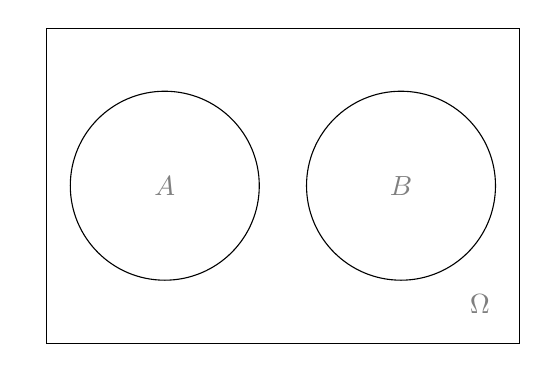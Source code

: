 \def\firstcircle{(-0.5,0) circle (1.2cm)}
\def\thirdcircle{(0:2.5cm) circle (1.2cm)}

% Now we can draw the sets:
\begin{tikzpicture}
    \begin{scope}[shift={(3cm,-5cm)}, fill opacity=0.5]
\draw (-2,-2) rectangle(4,2) ;
\node at (3.5,-1.5) {$\Omega$};
        \draw \firstcircle node {$A$};
        \draw \thirdcircle node {$B$};
    \end{scope}
\end{tikzpicture}
